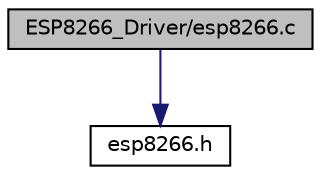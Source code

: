 digraph "ESP8266_Driver/esp8266.c"
{
 // LATEX_PDF_SIZE
  edge [fontname="Helvetica",fontsize="10",labelfontname="Helvetica",labelfontsize="10"];
  node [fontname="Helvetica",fontsize="10",shape=record];
  Node1 [label="ESP8266_Driver/esp8266.c",height=0.2,width=0.4,color="black", fillcolor="grey75", style="filled", fontcolor="black",tooltip=" "];
  Node1 -> Node2 [color="midnightblue",fontsize="10",style="solid",fontname="Helvetica"];
  Node2 [label="esp8266.h",height=0.2,width=0.4,color="black", fillcolor="white", style="filled",URL="$esp8266_8h.html",tooltip=" "];
}
